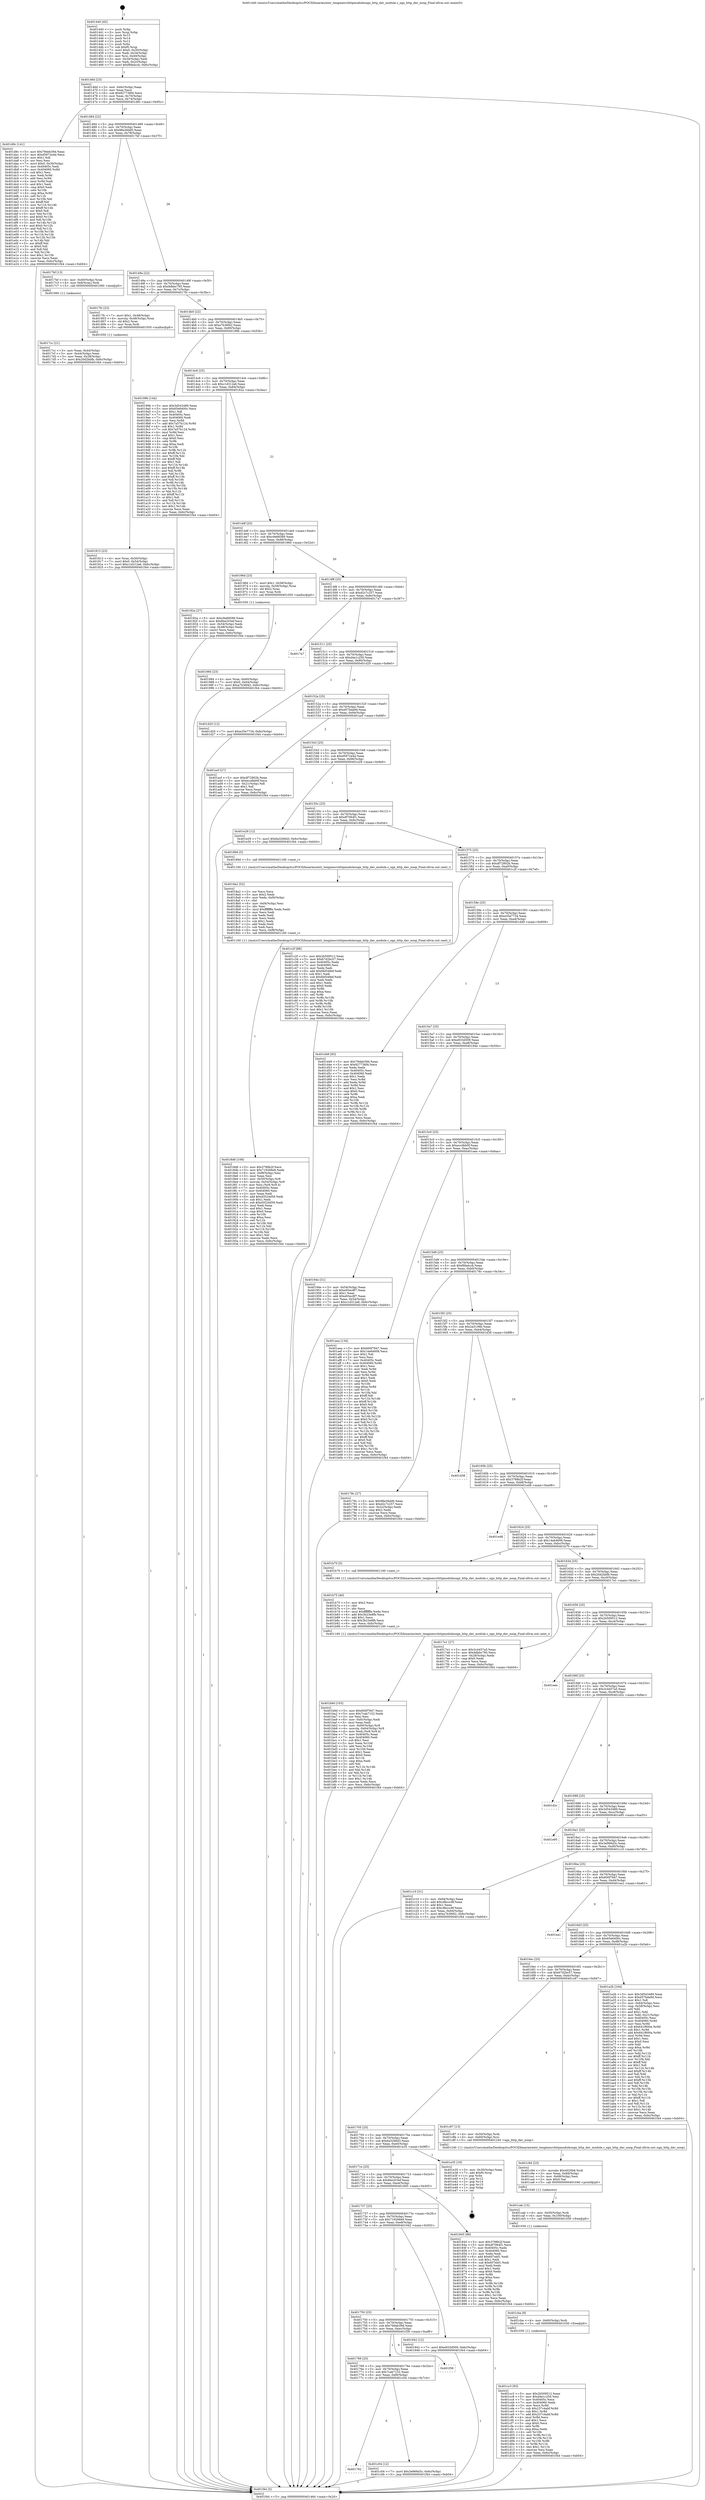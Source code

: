 digraph "0x401440" {
  label = "0x401440 (/mnt/c/Users/mathe/Desktop/tcc/POCII/binaries/extr_tenginesrchttpmodulesngx_http_dav_module.c_ngx_http_dav_noop_Final-ollvm.out::main(0))"
  labelloc = "t"
  node[shape=record]

  Entry [label="",width=0.3,height=0.3,shape=circle,fillcolor=black,style=filled]
  "0x40146d" [label="{
     0x40146d [23]\l
     | [instrs]\l
     &nbsp;&nbsp;0x40146d \<+3\>: mov -0x6c(%rbp),%eax\l
     &nbsp;&nbsp;0x401470 \<+2\>: mov %eax,%ecx\l
     &nbsp;&nbsp;0x401472 \<+6\>: sub $0x827736f4,%ecx\l
     &nbsp;&nbsp;0x401478 \<+3\>: mov %eax,-0x70(%rbp)\l
     &nbsp;&nbsp;0x40147b \<+3\>: mov %ecx,-0x74(%rbp)\l
     &nbsp;&nbsp;0x40147e \<+6\>: je 0000000000401d9c \<main+0x95c\>\l
  }"]
  "0x401d9c" [label="{
     0x401d9c [141]\l
     | [instrs]\l
     &nbsp;&nbsp;0x401d9c \<+5\>: mov $0x79deb39d,%eax\l
     &nbsp;&nbsp;0x401da1 \<+5\>: mov $0xd5972e4d,%ecx\l
     &nbsp;&nbsp;0x401da6 \<+2\>: mov $0x1,%dl\l
     &nbsp;&nbsp;0x401da8 \<+2\>: xor %esi,%esi\l
     &nbsp;&nbsp;0x401daa \<+7\>: movl $0x0,-0x30(%rbp)\l
     &nbsp;&nbsp;0x401db1 \<+7\>: mov 0x40405c,%edi\l
     &nbsp;&nbsp;0x401db8 \<+8\>: mov 0x404060,%r8d\l
     &nbsp;&nbsp;0x401dc0 \<+3\>: sub $0x1,%esi\l
     &nbsp;&nbsp;0x401dc3 \<+3\>: mov %edi,%r9d\l
     &nbsp;&nbsp;0x401dc6 \<+3\>: add %esi,%r9d\l
     &nbsp;&nbsp;0x401dc9 \<+4\>: imul %r9d,%edi\l
     &nbsp;&nbsp;0x401dcd \<+3\>: and $0x1,%edi\l
     &nbsp;&nbsp;0x401dd0 \<+3\>: cmp $0x0,%edi\l
     &nbsp;&nbsp;0x401dd3 \<+4\>: sete %r10b\l
     &nbsp;&nbsp;0x401dd7 \<+4\>: cmp $0xa,%r8d\l
     &nbsp;&nbsp;0x401ddb \<+4\>: setl %r11b\l
     &nbsp;&nbsp;0x401ddf \<+3\>: mov %r10b,%bl\l
     &nbsp;&nbsp;0x401de2 \<+3\>: xor $0xff,%bl\l
     &nbsp;&nbsp;0x401de5 \<+3\>: mov %r11b,%r14b\l
     &nbsp;&nbsp;0x401de8 \<+4\>: xor $0xff,%r14b\l
     &nbsp;&nbsp;0x401dec \<+3\>: xor $0x0,%dl\l
     &nbsp;&nbsp;0x401def \<+3\>: mov %bl,%r15b\l
     &nbsp;&nbsp;0x401df2 \<+4\>: and $0x0,%r15b\l
     &nbsp;&nbsp;0x401df6 \<+3\>: and %dl,%r10b\l
     &nbsp;&nbsp;0x401df9 \<+3\>: mov %r14b,%r12b\l
     &nbsp;&nbsp;0x401dfc \<+4\>: and $0x0,%r12b\l
     &nbsp;&nbsp;0x401e00 \<+3\>: and %dl,%r11b\l
     &nbsp;&nbsp;0x401e03 \<+3\>: or %r10b,%r15b\l
     &nbsp;&nbsp;0x401e06 \<+3\>: or %r11b,%r12b\l
     &nbsp;&nbsp;0x401e09 \<+3\>: xor %r12b,%r15b\l
     &nbsp;&nbsp;0x401e0c \<+3\>: or %r14b,%bl\l
     &nbsp;&nbsp;0x401e0f \<+3\>: xor $0xff,%bl\l
     &nbsp;&nbsp;0x401e12 \<+3\>: or $0x0,%dl\l
     &nbsp;&nbsp;0x401e15 \<+2\>: and %dl,%bl\l
     &nbsp;&nbsp;0x401e17 \<+3\>: or %bl,%r15b\l
     &nbsp;&nbsp;0x401e1a \<+4\>: test $0x1,%r15b\l
     &nbsp;&nbsp;0x401e1e \<+3\>: cmovne %ecx,%eax\l
     &nbsp;&nbsp;0x401e21 \<+3\>: mov %eax,-0x6c(%rbp)\l
     &nbsp;&nbsp;0x401e24 \<+5\>: jmp 0000000000401f44 \<main+0xb04\>\l
  }"]
  "0x401484" [label="{
     0x401484 [22]\l
     | [instrs]\l
     &nbsp;&nbsp;0x401484 \<+5\>: jmp 0000000000401489 \<main+0x49\>\l
     &nbsp;&nbsp;0x401489 \<+3\>: mov -0x70(%rbp),%eax\l
     &nbsp;&nbsp;0x40148c \<+5\>: sub $0x98a36dd0,%eax\l
     &nbsp;&nbsp;0x401491 \<+3\>: mov %eax,-0x78(%rbp)\l
     &nbsp;&nbsp;0x401494 \<+6\>: je 00000000004017bf \<main+0x37f\>\l
  }"]
  Exit [label="",width=0.3,height=0.3,shape=circle,fillcolor=black,style=filled,peripheries=2]
  "0x4017bf" [label="{
     0x4017bf [13]\l
     | [instrs]\l
     &nbsp;&nbsp;0x4017bf \<+4\>: mov -0x40(%rbp),%rax\l
     &nbsp;&nbsp;0x4017c3 \<+4\>: mov 0x8(%rax),%rdi\l
     &nbsp;&nbsp;0x4017c7 \<+5\>: call 0000000000401060 \<atoi@plt\>\l
     | [calls]\l
     &nbsp;&nbsp;0x401060 \{1\} (unknown)\l
  }"]
  "0x40149a" [label="{
     0x40149a [22]\l
     | [instrs]\l
     &nbsp;&nbsp;0x40149a \<+5\>: jmp 000000000040149f \<main+0x5f\>\l
     &nbsp;&nbsp;0x40149f \<+3\>: mov -0x70(%rbp),%eax\l
     &nbsp;&nbsp;0x4014a2 \<+5\>: sub $0x9dbbc795,%eax\l
     &nbsp;&nbsp;0x4014a7 \<+3\>: mov %eax,-0x7c(%rbp)\l
     &nbsp;&nbsp;0x4014aa \<+6\>: je 00000000004017fc \<main+0x3bc\>\l
  }"]
  "0x401cc3" [label="{
     0x401cc3 [93]\l
     | [instrs]\l
     &nbsp;&nbsp;0x401cc3 \<+5\>: mov $0x2b509512,%eax\l
     &nbsp;&nbsp;0x401cc8 \<+5\>: mov $0xd4e1c250,%esi\l
     &nbsp;&nbsp;0x401ccd \<+7\>: mov 0x40405c,%ecx\l
     &nbsp;&nbsp;0x401cd4 \<+7\>: mov 0x404060,%edx\l
     &nbsp;&nbsp;0x401cdb \<+3\>: mov %ecx,%r8d\l
     &nbsp;&nbsp;0x401cde \<+7\>: sub $0x237c4abf,%r8d\l
     &nbsp;&nbsp;0x401ce5 \<+4\>: sub $0x1,%r8d\l
     &nbsp;&nbsp;0x401ce9 \<+7\>: add $0x237c4abf,%r8d\l
     &nbsp;&nbsp;0x401cf0 \<+4\>: imul %r8d,%ecx\l
     &nbsp;&nbsp;0x401cf4 \<+3\>: and $0x1,%ecx\l
     &nbsp;&nbsp;0x401cf7 \<+3\>: cmp $0x0,%ecx\l
     &nbsp;&nbsp;0x401cfa \<+4\>: sete %r9b\l
     &nbsp;&nbsp;0x401cfe \<+3\>: cmp $0xa,%edx\l
     &nbsp;&nbsp;0x401d01 \<+4\>: setl %r10b\l
     &nbsp;&nbsp;0x401d05 \<+3\>: mov %r9b,%r11b\l
     &nbsp;&nbsp;0x401d08 \<+3\>: and %r10b,%r11b\l
     &nbsp;&nbsp;0x401d0b \<+3\>: xor %r10b,%r9b\l
     &nbsp;&nbsp;0x401d0e \<+3\>: or %r9b,%r11b\l
     &nbsp;&nbsp;0x401d11 \<+4\>: test $0x1,%r11b\l
     &nbsp;&nbsp;0x401d15 \<+3\>: cmovne %esi,%eax\l
     &nbsp;&nbsp;0x401d18 \<+3\>: mov %eax,-0x6c(%rbp)\l
     &nbsp;&nbsp;0x401d1b \<+5\>: jmp 0000000000401f44 \<main+0xb04\>\l
  }"]
  "0x4017fc" [label="{
     0x4017fc [23]\l
     | [instrs]\l
     &nbsp;&nbsp;0x4017fc \<+7\>: movl $0x1,-0x48(%rbp)\l
     &nbsp;&nbsp;0x401803 \<+4\>: movslq -0x48(%rbp),%rax\l
     &nbsp;&nbsp;0x401807 \<+4\>: shl $0x2,%rax\l
     &nbsp;&nbsp;0x40180b \<+3\>: mov %rax,%rdi\l
     &nbsp;&nbsp;0x40180e \<+5\>: call 0000000000401050 \<malloc@plt\>\l
     | [calls]\l
     &nbsp;&nbsp;0x401050 \{1\} (unknown)\l
  }"]
  "0x4014b0" [label="{
     0x4014b0 [22]\l
     | [instrs]\l
     &nbsp;&nbsp;0x4014b0 \<+5\>: jmp 00000000004014b5 \<main+0x75\>\l
     &nbsp;&nbsp;0x4014b5 \<+3\>: mov -0x70(%rbp),%eax\l
     &nbsp;&nbsp;0x4014b8 \<+5\>: sub $0xa7b36f42,%eax\l
     &nbsp;&nbsp;0x4014bd \<+3\>: mov %eax,-0x80(%rbp)\l
     &nbsp;&nbsp;0x4014c0 \<+6\>: je 000000000040199b \<main+0x55b\>\l
  }"]
  "0x401cba" [label="{
     0x401cba [9]\l
     | [instrs]\l
     &nbsp;&nbsp;0x401cba \<+4\>: mov -0x60(%rbp),%rdi\l
     &nbsp;&nbsp;0x401cbe \<+5\>: call 0000000000401030 \<free@plt\>\l
     | [calls]\l
     &nbsp;&nbsp;0x401030 \{1\} (unknown)\l
  }"]
  "0x40199b" [label="{
     0x40199b [144]\l
     | [instrs]\l
     &nbsp;&nbsp;0x40199b \<+5\>: mov $0x3d543489,%eax\l
     &nbsp;&nbsp;0x4019a0 \<+5\>: mov $0x65e6400c,%ecx\l
     &nbsp;&nbsp;0x4019a5 \<+2\>: mov $0x1,%dl\l
     &nbsp;&nbsp;0x4019a7 \<+7\>: mov 0x40405c,%esi\l
     &nbsp;&nbsp;0x4019ae \<+7\>: mov 0x404060,%edi\l
     &nbsp;&nbsp;0x4019b5 \<+3\>: mov %esi,%r8d\l
     &nbsp;&nbsp;0x4019b8 \<+7\>: add $0x7a57b124,%r8d\l
     &nbsp;&nbsp;0x4019bf \<+4\>: sub $0x1,%r8d\l
     &nbsp;&nbsp;0x4019c3 \<+7\>: sub $0x7a57b124,%r8d\l
     &nbsp;&nbsp;0x4019ca \<+4\>: imul %r8d,%esi\l
     &nbsp;&nbsp;0x4019ce \<+3\>: and $0x1,%esi\l
     &nbsp;&nbsp;0x4019d1 \<+3\>: cmp $0x0,%esi\l
     &nbsp;&nbsp;0x4019d4 \<+4\>: sete %r9b\l
     &nbsp;&nbsp;0x4019d8 \<+3\>: cmp $0xa,%edi\l
     &nbsp;&nbsp;0x4019db \<+4\>: setl %r10b\l
     &nbsp;&nbsp;0x4019df \<+3\>: mov %r9b,%r11b\l
     &nbsp;&nbsp;0x4019e2 \<+4\>: xor $0xff,%r11b\l
     &nbsp;&nbsp;0x4019e6 \<+3\>: mov %r10b,%bl\l
     &nbsp;&nbsp;0x4019e9 \<+3\>: xor $0xff,%bl\l
     &nbsp;&nbsp;0x4019ec \<+3\>: xor $0x1,%dl\l
     &nbsp;&nbsp;0x4019ef \<+3\>: mov %r11b,%r14b\l
     &nbsp;&nbsp;0x4019f2 \<+4\>: and $0xff,%r14b\l
     &nbsp;&nbsp;0x4019f6 \<+3\>: and %dl,%r9b\l
     &nbsp;&nbsp;0x4019f9 \<+3\>: mov %bl,%r15b\l
     &nbsp;&nbsp;0x4019fc \<+4\>: and $0xff,%r15b\l
     &nbsp;&nbsp;0x401a00 \<+3\>: and %dl,%r10b\l
     &nbsp;&nbsp;0x401a03 \<+3\>: or %r9b,%r14b\l
     &nbsp;&nbsp;0x401a06 \<+3\>: or %r10b,%r15b\l
     &nbsp;&nbsp;0x401a09 \<+3\>: xor %r15b,%r14b\l
     &nbsp;&nbsp;0x401a0c \<+3\>: or %bl,%r11b\l
     &nbsp;&nbsp;0x401a0f \<+4\>: xor $0xff,%r11b\l
     &nbsp;&nbsp;0x401a13 \<+3\>: or $0x1,%dl\l
     &nbsp;&nbsp;0x401a16 \<+3\>: and %dl,%r11b\l
     &nbsp;&nbsp;0x401a19 \<+3\>: or %r11b,%r14b\l
     &nbsp;&nbsp;0x401a1c \<+4\>: test $0x1,%r14b\l
     &nbsp;&nbsp;0x401a20 \<+3\>: cmovne %ecx,%eax\l
     &nbsp;&nbsp;0x401a23 \<+3\>: mov %eax,-0x6c(%rbp)\l
     &nbsp;&nbsp;0x401a26 \<+5\>: jmp 0000000000401f44 \<main+0xb04\>\l
  }"]
  "0x4014c6" [label="{
     0x4014c6 [25]\l
     | [instrs]\l
     &nbsp;&nbsp;0x4014c6 \<+5\>: jmp 00000000004014cb \<main+0x8b\>\l
     &nbsp;&nbsp;0x4014cb \<+3\>: mov -0x70(%rbp),%eax\l
     &nbsp;&nbsp;0x4014ce \<+5\>: sub $0xc1d312a6,%eax\l
     &nbsp;&nbsp;0x4014d3 \<+6\>: mov %eax,-0x84(%rbp)\l
     &nbsp;&nbsp;0x4014d9 \<+6\>: je 000000000040182a \<main+0x3ea\>\l
  }"]
  "0x401cab" [label="{
     0x401cab [15]\l
     | [instrs]\l
     &nbsp;&nbsp;0x401cab \<+4\>: mov -0x50(%rbp),%rdi\l
     &nbsp;&nbsp;0x401caf \<+6\>: mov %eax,-0x100(%rbp)\l
     &nbsp;&nbsp;0x401cb5 \<+5\>: call 0000000000401030 \<free@plt\>\l
     | [calls]\l
     &nbsp;&nbsp;0x401030 \{1\} (unknown)\l
  }"]
  "0x40182a" [label="{
     0x40182a [27]\l
     | [instrs]\l
     &nbsp;&nbsp;0x40182a \<+5\>: mov $0xc9a68589,%eax\l
     &nbsp;&nbsp;0x40182f \<+5\>: mov $0x6be203ef,%ecx\l
     &nbsp;&nbsp;0x401834 \<+3\>: mov -0x54(%rbp),%edx\l
     &nbsp;&nbsp;0x401837 \<+3\>: cmp -0x48(%rbp),%edx\l
     &nbsp;&nbsp;0x40183a \<+3\>: cmovl %ecx,%eax\l
     &nbsp;&nbsp;0x40183d \<+3\>: mov %eax,-0x6c(%rbp)\l
     &nbsp;&nbsp;0x401840 \<+5\>: jmp 0000000000401f44 \<main+0xb04\>\l
  }"]
  "0x4014df" [label="{
     0x4014df [25]\l
     | [instrs]\l
     &nbsp;&nbsp;0x4014df \<+5\>: jmp 00000000004014e4 \<main+0xa4\>\l
     &nbsp;&nbsp;0x4014e4 \<+3\>: mov -0x70(%rbp),%eax\l
     &nbsp;&nbsp;0x4014e7 \<+5\>: sub $0xc9a68589,%eax\l
     &nbsp;&nbsp;0x4014ec \<+6\>: mov %eax,-0x88(%rbp)\l
     &nbsp;&nbsp;0x4014f2 \<+6\>: je 000000000040196d \<main+0x52d\>\l
  }"]
  "0x401c94" [label="{
     0x401c94 [23]\l
     | [instrs]\l
     &nbsp;&nbsp;0x401c94 \<+10\>: movabs $0x4020b6,%rdi\l
     &nbsp;&nbsp;0x401c9e \<+3\>: mov %eax,-0x68(%rbp)\l
     &nbsp;&nbsp;0x401ca1 \<+3\>: mov -0x68(%rbp),%esi\l
     &nbsp;&nbsp;0x401ca4 \<+2\>: mov $0x0,%al\l
     &nbsp;&nbsp;0x401ca6 \<+5\>: call 0000000000401040 \<printf@plt\>\l
     | [calls]\l
     &nbsp;&nbsp;0x401040 \{1\} (unknown)\l
  }"]
  "0x40196d" [label="{
     0x40196d [23]\l
     | [instrs]\l
     &nbsp;&nbsp;0x40196d \<+7\>: movl $0x1,-0x58(%rbp)\l
     &nbsp;&nbsp;0x401974 \<+4\>: movslq -0x58(%rbp),%rax\l
     &nbsp;&nbsp;0x401978 \<+4\>: shl $0x2,%rax\l
     &nbsp;&nbsp;0x40197c \<+3\>: mov %rax,%rdi\l
     &nbsp;&nbsp;0x40197f \<+5\>: call 0000000000401050 \<malloc@plt\>\l
     | [calls]\l
     &nbsp;&nbsp;0x401050 \{1\} (unknown)\l
  }"]
  "0x4014f8" [label="{
     0x4014f8 [25]\l
     | [instrs]\l
     &nbsp;&nbsp;0x4014f8 \<+5\>: jmp 00000000004014fd \<main+0xbd\>\l
     &nbsp;&nbsp;0x4014fd \<+3\>: mov -0x70(%rbp),%eax\l
     &nbsp;&nbsp;0x401500 \<+5\>: sub $0xd2c7c257,%eax\l
     &nbsp;&nbsp;0x401505 \<+6\>: mov %eax,-0x8c(%rbp)\l
     &nbsp;&nbsp;0x40150b \<+6\>: je 00000000004017a7 \<main+0x367\>\l
  }"]
  "0x401782" [label="{
     0x401782\l
  }", style=dashed]
  "0x4017a7" [label="{
     0x4017a7\l
  }", style=dashed]
  "0x401511" [label="{
     0x401511 [25]\l
     | [instrs]\l
     &nbsp;&nbsp;0x401511 \<+5\>: jmp 0000000000401516 \<main+0xd6\>\l
     &nbsp;&nbsp;0x401516 \<+3\>: mov -0x70(%rbp),%eax\l
     &nbsp;&nbsp;0x401519 \<+5\>: sub $0xd4e1c250,%eax\l
     &nbsp;&nbsp;0x40151e \<+6\>: mov %eax,-0x90(%rbp)\l
     &nbsp;&nbsp;0x401524 \<+6\>: je 0000000000401d20 \<main+0x8e0\>\l
  }"]
  "0x401c04" [label="{
     0x401c04 [12]\l
     | [instrs]\l
     &nbsp;&nbsp;0x401c04 \<+7\>: movl $0x3e966d3c,-0x6c(%rbp)\l
     &nbsp;&nbsp;0x401c0b \<+5\>: jmp 0000000000401f44 \<main+0xb04\>\l
  }"]
  "0x401d20" [label="{
     0x401d20 [12]\l
     | [instrs]\l
     &nbsp;&nbsp;0x401d20 \<+7\>: movl $0xe35e7734,-0x6c(%rbp)\l
     &nbsp;&nbsp;0x401d27 \<+5\>: jmp 0000000000401f44 \<main+0xb04\>\l
  }"]
  "0x40152a" [label="{
     0x40152a [25]\l
     | [instrs]\l
     &nbsp;&nbsp;0x40152a \<+5\>: jmp 000000000040152f \<main+0xef\>\l
     &nbsp;&nbsp;0x40152f \<+3\>: mov -0x70(%rbp),%eax\l
     &nbsp;&nbsp;0x401532 \<+5\>: sub $0xd57bda9d,%eax\l
     &nbsp;&nbsp;0x401537 \<+6\>: mov %eax,-0x94(%rbp)\l
     &nbsp;&nbsp;0x40153d \<+6\>: je 0000000000401acf \<main+0x68f\>\l
  }"]
  "0x401769" [label="{
     0x401769 [25]\l
     | [instrs]\l
     &nbsp;&nbsp;0x401769 \<+5\>: jmp 000000000040176e \<main+0x32e\>\l
     &nbsp;&nbsp;0x40176e \<+3\>: mov -0x70(%rbp),%eax\l
     &nbsp;&nbsp;0x401771 \<+5\>: sub $0x7cab7152,%eax\l
     &nbsp;&nbsp;0x401776 \<+6\>: mov %eax,-0xf0(%rbp)\l
     &nbsp;&nbsp;0x40177c \<+6\>: je 0000000000401c04 \<main+0x7c4\>\l
  }"]
  "0x401acf" [label="{
     0x401acf [27]\l
     | [instrs]\l
     &nbsp;&nbsp;0x401acf \<+5\>: mov $0xdf72802b,%eax\l
     &nbsp;&nbsp;0x401ad4 \<+5\>: mov $0xeccdbb0f,%ecx\l
     &nbsp;&nbsp;0x401ad9 \<+3\>: mov -0x21(%rbp),%dl\l
     &nbsp;&nbsp;0x401adc \<+3\>: test $0x1,%dl\l
     &nbsp;&nbsp;0x401adf \<+3\>: cmovne %ecx,%eax\l
     &nbsp;&nbsp;0x401ae2 \<+3\>: mov %eax,-0x6c(%rbp)\l
     &nbsp;&nbsp;0x401ae5 \<+5\>: jmp 0000000000401f44 \<main+0xb04\>\l
  }"]
  "0x401543" [label="{
     0x401543 [25]\l
     | [instrs]\l
     &nbsp;&nbsp;0x401543 \<+5\>: jmp 0000000000401548 \<main+0x108\>\l
     &nbsp;&nbsp;0x401548 \<+3\>: mov -0x70(%rbp),%eax\l
     &nbsp;&nbsp;0x40154b \<+5\>: sub $0xd5972e4d,%eax\l
     &nbsp;&nbsp;0x401550 \<+6\>: mov %eax,-0x98(%rbp)\l
     &nbsp;&nbsp;0x401556 \<+6\>: je 0000000000401e29 \<main+0x9e9\>\l
  }"]
  "0x401f36" [label="{
     0x401f36\l
  }", style=dashed]
  "0x401e29" [label="{
     0x401e29 [12]\l
     | [instrs]\l
     &nbsp;&nbsp;0x401e29 \<+7\>: movl $0x6a3266d3,-0x6c(%rbp)\l
     &nbsp;&nbsp;0x401e30 \<+5\>: jmp 0000000000401f44 \<main+0xb04\>\l
  }"]
  "0x40155c" [label="{
     0x40155c [25]\l
     | [instrs]\l
     &nbsp;&nbsp;0x40155c \<+5\>: jmp 0000000000401561 \<main+0x121\>\l
     &nbsp;&nbsp;0x401561 \<+3\>: mov -0x70(%rbp),%eax\l
     &nbsp;&nbsp;0x401564 \<+5\>: sub $0xdf7064f1,%eax\l
     &nbsp;&nbsp;0x401569 \<+6\>: mov %eax,-0x9c(%rbp)\l
     &nbsp;&nbsp;0x40156f \<+6\>: je 000000000040189d \<main+0x45d\>\l
  }"]
  "0x401b9d" [label="{
     0x401b9d [103]\l
     | [instrs]\l
     &nbsp;&nbsp;0x401b9d \<+5\>: mov $0x600f7847,%ecx\l
     &nbsp;&nbsp;0x401ba2 \<+5\>: mov $0x7cab7152,%edx\l
     &nbsp;&nbsp;0x401ba7 \<+2\>: xor %esi,%esi\l
     &nbsp;&nbsp;0x401ba9 \<+6\>: mov -0xfc(%rbp),%edi\l
     &nbsp;&nbsp;0x401baf \<+3\>: imul %eax,%edi\l
     &nbsp;&nbsp;0x401bb2 \<+4\>: mov -0x60(%rbp),%r8\l
     &nbsp;&nbsp;0x401bb6 \<+4\>: movslq -0x64(%rbp),%r9\l
     &nbsp;&nbsp;0x401bba \<+4\>: mov %edi,(%r8,%r9,4)\l
     &nbsp;&nbsp;0x401bbe \<+7\>: mov 0x40405c,%eax\l
     &nbsp;&nbsp;0x401bc5 \<+7\>: mov 0x404060,%edi\l
     &nbsp;&nbsp;0x401bcc \<+3\>: sub $0x1,%esi\l
     &nbsp;&nbsp;0x401bcf \<+3\>: mov %eax,%r10d\l
     &nbsp;&nbsp;0x401bd2 \<+3\>: add %esi,%r10d\l
     &nbsp;&nbsp;0x401bd5 \<+4\>: imul %r10d,%eax\l
     &nbsp;&nbsp;0x401bd9 \<+3\>: and $0x1,%eax\l
     &nbsp;&nbsp;0x401bdc \<+3\>: cmp $0x0,%eax\l
     &nbsp;&nbsp;0x401bdf \<+4\>: sete %r11b\l
     &nbsp;&nbsp;0x401be3 \<+3\>: cmp $0xa,%edi\l
     &nbsp;&nbsp;0x401be6 \<+3\>: setl %bl\l
     &nbsp;&nbsp;0x401be9 \<+3\>: mov %r11b,%r14b\l
     &nbsp;&nbsp;0x401bec \<+3\>: and %bl,%r14b\l
     &nbsp;&nbsp;0x401bef \<+3\>: xor %bl,%r11b\l
     &nbsp;&nbsp;0x401bf2 \<+3\>: or %r11b,%r14b\l
     &nbsp;&nbsp;0x401bf5 \<+4\>: test $0x1,%r14b\l
     &nbsp;&nbsp;0x401bf9 \<+3\>: cmovne %edx,%ecx\l
     &nbsp;&nbsp;0x401bfc \<+3\>: mov %ecx,-0x6c(%rbp)\l
     &nbsp;&nbsp;0x401bff \<+5\>: jmp 0000000000401f44 \<main+0xb04\>\l
  }"]
  "0x40189d" [label="{
     0x40189d [5]\l
     | [instrs]\l
     &nbsp;&nbsp;0x40189d \<+5\>: call 0000000000401160 \<next_i\>\l
     | [calls]\l
     &nbsp;&nbsp;0x401160 \{1\} (/mnt/c/Users/mathe/Desktop/tcc/POCII/binaries/extr_tenginesrchttpmodulesngx_http_dav_module.c_ngx_http_dav_noop_Final-ollvm.out::next_i)\l
  }"]
  "0x401575" [label="{
     0x401575 [25]\l
     | [instrs]\l
     &nbsp;&nbsp;0x401575 \<+5\>: jmp 000000000040157a \<main+0x13a\>\l
     &nbsp;&nbsp;0x40157a \<+3\>: mov -0x70(%rbp),%eax\l
     &nbsp;&nbsp;0x40157d \<+5\>: sub $0xdf72802b,%eax\l
     &nbsp;&nbsp;0x401582 \<+6\>: mov %eax,-0xa0(%rbp)\l
     &nbsp;&nbsp;0x401588 \<+6\>: je 0000000000401c2f \<main+0x7ef\>\l
  }"]
  "0x401b75" [label="{
     0x401b75 [40]\l
     | [instrs]\l
     &nbsp;&nbsp;0x401b75 \<+5\>: mov $0x2,%ecx\l
     &nbsp;&nbsp;0x401b7a \<+1\>: cltd\l
     &nbsp;&nbsp;0x401b7b \<+2\>: idiv %ecx\l
     &nbsp;&nbsp;0x401b7d \<+6\>: imul $0xfffffffe,%edx,%ecx\l
     &nbsp;&nbsp;0x401b83 \<+6\>: add $0x3b23e8fb,%ecx\l
     &nbsp;&nbsp;0x401b89 \<+3\>: add $0x1,%ecx\l
     &nbsp;&nbsp;0x401b8c \<+6\>: sub $0x3b23e8fb,%ecx\l
     &nbsp;&nbsp;0x401b92 \<+6\>: mov %ecx,-0xfc(%rbp)\l
     &nbsp;&nbsp;0x401b98 \<+5\>: call 0000000000401160 \<next_i\>\l
     | [calls]\l
     &nbsp;&nbsp;0x401160 \{1\} (/mnt/c/Users/mathe/Desktop/tcc/POCII/binaries/extr_tenginesrchttpmodulesngx_http_dav_module.c_ngx_http_dav_noop_Final-ollvm.out::next_i)\l
  }"]
  "0x401c2f" [label="{
     0x401c2f [88]\l
     | [instrs]\l
     &nbsp;&nbsp;0x401c2f \<+5\>: mov $0x2b509512,%eax\l
     &nbsp;&nbsp;0x401c34 \<+5\>: mov $0x67d2bc57,%ecx\l
     &nbsp;&nbsp;0x401c39 \<+7\>: mov 0x40405c,%edx\l
     &nbsp;&nbsp;0x401c40 \<+7\>: mov 0x404060,%esi\l
     &nbsp;&nbsp;0x401c47 \<+2\>: mov %edx,%edi\l
     &nbsp;&nbsp;0x401c49 \<+6\>: add $0x6bf348ef,%edi\l
     &nbsp;&nbsp;0x401c4f \<+3\>: sub $0x1,%edi\l
     &nbsp;&nbsp;0x401c52 \<+6\>: sub $0x6bf348ef,%edi\l
     &nbsp;&nbsp;0x401c58 \<+3\>: imul %edi,%edx\l
     &nbsp;&nbsp;0x401c5b \<+3\>: and $0x1,%edx\l
     &nbsp;&nbsp;0x401c5e \<+3\>: cmp $0x0,%edx\l
     &nbsp;&nbsp;0x401c61 \<+4\>: sete %r8b\l
     &nbsp;&nbsp;0x401c65 \<+3\>: cmp $0xa,%esi\l
     &nbsp;&nbsp;0x401c68 \<+4\>: setl %r9b\l
     &nbsp;&nbsp;0x401c6c \<+3\>: mov %r8b,%r10b\l
     &nbsp;&nbsp;0x401c6f \<+3\>: and %r9b,%r10b\l
     &nbsp;&nbsp;0x401c72 \<+3\>: xor %r9b,%r8b\l
     &nbsp;&nbsp;0x401c75 \<+3\>: or %r8b,%r10b\l
     &nbsp;&nbsp;0x401c78 \<+4\>: test $0x1,%r10b\l
     &nbsp;&nbsp;0x401c7c \<+3\>: cmovne %ecx,%eax\l
     &nbsp;&nbsp;0x401c7f \<+3\>: mov %eax,-0x6c(%rbp)\l
     &nbsp;&nbsp;0x401c82 \<+5\>: jmp 0000000000401f44 \<main+0xb04\>\l
  }"]
  "0x40158e" [label="{
     0x40158e [25]\l
     | [instrs]\l
     &nbsp;&nbsp;0x40158e \<+5\>: jmp 0000000000401593 \<main+0x153\>\l
     &nbsp;&nbsp;0x401593 \<+3\>: mov -0x70(%rbp),%eax\l
     &nbsp;&nbsp;0x401596 \<+5\>: sub $0xe35e7734,%eax\l
     &nbsp;&nbsp;0x40159b \<+6\>: mov %eax,-0xa4(%rbp)\l
     &nbsp;&nbsp;0x4015a1 \<+6\>: je 0000000000401d49 \<main+0x909\>\l
  }"]
  "0x401984" [label="{
     0x401984 [23]\l
     | [instrs]\l
     &nbsp;&nbsp;0x401984 \<+4\>: mov %rax,-0x60(%rbp)\l
     &nbsp;&nbsp;0x401988 \<+7\>: movl $0x0,-0x64(%rbp)\l
     &nbsp;&nbsp;0x40198f \<+7\>: movl $0xa7b36f42,-0x6c(%rbp)\l
     &nbsp;&nbsp;0x401996 \<+5\>: jmp 0000000000401f44 \<main+0xb04\>\l
  }"]
  "0x401d49" [label="{
     0x401d49 [83]\l
     | [instrs]\l
     &nbsp;&nbsp;0x401d49 \<+5\>: mov $0x79deb39d,%eax\l
     &nbsp;&nbsp;0x401d4e \<+5\>: mov $0x827736f4,%ecx\l
     &nbsp;&nbsp;0x401d53 \<+2\>: xor %edx,%edx\l
     &nbsp;&nbsp;0x401d55 \<+7\>: mov 0x40405c,%esi\l
     &nbsp;&nbsp;0x401d5c \<+7\>: mov 0x404060,%edi\l
     &nbsp;&nbsp;0x401d63 \<+3\>: sub $0x1,%edx\l
     &nbsp;&nbsp;0x401d66 \<+3\>: mov %esi,%r8d\l
     &nbsp;&nbsp;0x401d69 \<+3\>: add %edx,%r8d\l
     &nbsp;&nbsp;0x401d6c \<+4\>: imul %r8d,%esi\l
     &nbsp;&nbsp;0x401d70 \<+3\>: and $0x1,%esi\l
     &nbsp;&nbsp;0x401d73 \<+3\>: cmp $0x0,%esi\l
     &nbsp;&nbsp;0x401d76 \<+4\>: sete %r9b\l
     &nbsp;&nbsp;0x401d7a \<+3\>: cmp $0xa,%edi\l
     &nbsp;&nbsp;0x401d7d \<+4\>: setl %r10b\l
     &nbsp;&nbsp;0x401d81 \<+3\>: mov %r9b,%r11b\l
     &nbsp;&nbsp;0x401d84 \<+3\>: and %r10b,%r11b\l
     &nbsp;&nbsp;0x401d87 \<+3\>: xor %r10b,%r9b\l
     &nbsp;&nbsp;0x401d8a \<+3\>: or %r9b,%r11b\l
     &nbsp;&nbsp;0x401d8d \<+4\>: test $0x1,%r11b\l
     &nbsp;&nbsp;0x401d91 \<+3\>: cmovne %ecx,%eax\l
     &nbsp;&nbsp;0x401d94 \<+3\>: mov %eax,-0x6c(%rbp)\l
     &nbsp;&nbsp;0x401d97 \<+5\>: jmp 0000000000401f44 \<main+0xb04\>\l
  }"]
  "0x4015a7" [label="{
     0x4015a7 [25]\l
     | [instrs]\l
     &nbsp;&nbsp;0x4015a7 \<+5\>: jmp 00000000004015ac \<main+0x16c\>\l
     &nbsp;&nbsp;0x4015ac \<+3\>: mov -0x70(%rbp),%eax\l
     &nbsp;&nbsp;0x4015af \<+5\>: sub $0xe933d509,%eax\l
     &nbsp;&nbsp;0x4015b4 \<+6\>: mov %eax,-0xa8(%rbp)\l
     &nbsp;&nbsp;0x4015ba \<+6\>: je 000000000040194e \<main+0x50e\>\l
  }"]
  "0x401750" [label="{
     0x401750 [25]\l
     | [instrs]\l
     &nbsp;&nbsp;0x401750 \<+5\>: jmp 0000000000401755 \<main+0x315\>\l
     &nbsp;&nbsp;0x401755 \<+3\>: mov -0x70(%rbp),%eax\l
     &nbsp;&nbsp;0x401758 \<+5\>: sub $0x79deb39d,%eax\l
     &nbsp;&nbsp;0x40175d \<+6\>: mov %eax,-0xec(%rbp)\l
     &nbsp;&nbsp;0x401763 \<+6\>: je 0000000000401f36 \<main+0xaf6\>\l
  }"]
  "0x40194e" [label="{
     0x40194e [31]\l
     | [instrs]\l
     &nbsp;&nbsp;0x40194e \<+3\>: mov -0x54(%rbp),%eax\l
     &nbsp;&nbsp;0x401951 \<+5\>: sub $0xe93ec8f7,%eax\l
     &nbsp;&nbsp;0x401956 \<+3\>: add $0x1,%eax\l
     &nbsp;&nbsp;0x401959 \<+5\>: add $0xe93ec8f7,%eax\l
     &nbsp;&nbsp;0x40195e \<+3\>: mov %eax,-0x54(%rbp)\l
     &nbsp;&nbsp;0x401961 \<+7\>: movl $0xc1d312a6,-0x6c(%rbp)\l
     &nbsp;&nbsp;0x401968 \<+5\>: jmp 0000000000401f44 \<main+0xb04\>\l
  }"]
  "0x4015c0" [label="{
     0x4015c0 [25]\l
     | [instrs]\l
     &nbsp;&nbsp;0x4015c0 \<+5\>: jmp 00000000004015c5 \<main+0x185\>\l
     &nbsp;&nbsp;0x4015c5 \<+3\>: mov -0x70(%rbp),%eax\l
     &nbsp;&nbsp;0x4015c8 \<+5\>: sub $0xeccdbb0f,%eax\l
     &nbsp;&nbsp;0x4015cd \<+6\>: mov %eax,-0xac(%rbp)\l
     &nbsp;&nbsp;0x4015d3 \<+6\>: je 0000000000401aea \<main+0x6aa\>\l
  }"]
  "0x401942" [label="{
     0x401942 [12]\l
     | [instrs]\l
     &nbsp;&nbsp;0x401942 \<+7\>: movl $0xe933d509,-0x6c(%rbp)\l
     &nbsp;&nbsp;0x401949 \<+5\>: jmp 0000000000401f44 \<main+0xb04\>\l
  }"]
  "0x401aea" [label="{
     0x401aea [134]\l
     | [instrs]\l
     &nbsp;&nbsp;0x401aea \<+5\>: mov $0x600f7847,%eax\l
     &nbsp;&nbsp;0x401aef \<+5\>: mov $0x14a64608,%ecx\l
     &nbsp;&nbsp;0x401af4 \<+2\>: mov $0x1,%dl\l
     &nbsp;&nbsp;0x401af6 \<+2\>: xor %esi,%esi\l
     &nbsp;&nbsp;0x401af8 \<+7\>: mov 0x40405c,%edi\l
     &nbsp;&nbsp;0x401aff \<+8\>: mov 0x404060,%r8d\l
     &nbsp;&nbsp;0x401b07 \<+3\>: sub $0x1,%esi\l
     &nbsp;&nbsp;0x401b0a \<+3\>: mov %edi,%r9d\l
     &nbsp;&nbsp;0x401b0d \<+3\>: add %esi,%r9d\l
     &nbsp;&nbsp;0x401b10 \<+4\>: imul %r9d,%edi\l
     &nbsp;&nbsp;0x401b14 \<+3\>: and $0x1,%edi\l
     &nbsp;&nbsp;0x401b17 \<+3\>: cmp $0x0,%edi\l
     &nbsp;&nbsp;0x401b1a \<+4\>: sete %r10b\l
     &nbsp;&nbsp;0x401b1e \<+4\>: cmp $0xa,%r8d\l
     &nbsp;&nbsp;0x401b22 \<+4\>: setl %r11b\l
     &nbsp;&nbsp;0x401b26 \<+3\>: mov %r10b,%bl\l
     &nbsp;&nbsp;0x401b29 \<+3\>: xor $0xff,%bl\l
     &nbsp;&nbsp;0x401b2c \<+3\>: mov %r11b,%r14b\l
     &nbsp;&nbsp;0x401b2f \<+4\>: xor $0xff,%r14b\l
     &nbsp;&nbsp;0x401b33 \<+3\>: xor $0x0,%dl\l
     &nbsp;&nbsp;0x401b36 \<+3\>: mov %bl,%r15b\l
     &nbsp;&nbsp;0x401b39 \<+4\>: and $0x0,%r15b\l
     &nbsp;&nbsp;0x401b3d \<+3\>: and %dl,%r10b\l
     &nbsp;&nbsp;0x401b40 \<+3\>: mov %r14b,%r12b\l
     &nbsp;&nbsp;0x401b43 \<+4\>: and $0x0,%r12b\l
     &nbsp;&nbsp;0x401b47 \<+3\>: and %dl,%r11b\l
     &nbsp;&nbsp;0x401b4a \<+3\>: or %r10b,%r15b\l
     &nbsp;&nbsp;0x401b4d \<+3\>: or %r11b,%r12b\l
     &nbsp;&nbsp;0x401b50 \<+3\>: xor %r12b,%r15b\l
     &nbsp;&nbsp;0x401b53 \<+3\>: or %r14b,%bl\l
     &nbsp;&nbsp;0x401b56 \<+3\>: xor $0xff,%bl\l
     &nbsp;&nbsp;0x401b59 \<+3\>: or $0x0,%dl\l
     &nbsp;&nbsp;0x401b5c \<+2\>: and %dl,%bl\l
     &nbsp;&nbsp;0x401b5e \<+3\>: or %bl,%r15b\l
     &nbsp;&nbsp;0x401b61 \<+4\>: test $0x1,%r15b\l
     &nbsp;&nbsp;0x401b65 \<+3\>: cmovne %ecx,%eax\l
     &nbsp;&nbsp;0x401b68 \<+3\>: mov %eax,-0x6c(%rbp)\l
     &nbsp;&nbsp;0x401b6b \<+5\>: jmp 0000000000401f44 \<main+0xb04\>\l
  }"]
  "0x4015d9" [label="{
     0x4015d9 [25]\l
     | [instrs]\l
     &nbsp;&nbsp;0x4015d9 \<+5\>: jmp 00000000004015de \<main+0x19e\>\l
     &nbsp;&nbsp;0x4015de \<+3\>: mov -0x70(%rbp),%eax\l
     &nbsp;&nbsp;0x4015e1 \<+5\>: sub $0xf6fadccb,%eax\l
     &nbsp;&nbsp;0x4015e6 \<+6\>: mov %eax,-0xb0(%rbp)\l
     &nbsp;&nbsp;0x4015ec \<+6\>: je 000000000040178c \<main+0x34c\>\l
  }"]
  "0x4018d6" [label="{
     0x4018d6 [108]\l
     | [instrs]\l
     &nbsp;&nbsp;0x4018d6 \<+5\>: mov $0x3788b2f,%ecx\l
     &nbsp;&nbsp;0x4018db \<+5\>: mov $0x719266e9,%edx\l
     &nbsp;&nbsp;0x4018e0 \<+6\>: mov -0xf8(%rbp),%esi\l
     &nbsp;&nbsp;0x4018e6 \<+3\>: imul %eax,%esi\l
     &nbsp;&nbsp;0x4018e9 \<+4\>: mov -0x50(%rbp),%r8\l
     &nbsp;&nbsp;0x4018ed \<+4\>: movslq -0x54(%rbp),%r9\l
     &nbsp;&nbsp;0x4018f1 \<+4\>: mov %esi,(%r8,%r9,4)\l
     &nbsp;&nbsp;0x4018f5 \<+7\>: mov 0x40405c,%eax\l
     &nbsp;&nbsp;0x4018fc \<+7\>: mov 0x404060,%esi\l
     &nbsp;&nbsp;0x401903 \<+2\>: mov %eax,%edi\l
     &nbsp;&nbsp;0x401905 \<+6\>: add $0xd3524d59,%edi\l
     &nbsp;&nbsp;0x40190b \<+3\>: sub $0x1,%edi\l
     &nbsp;&nbsp;0x40190e \<+6\>: sub $0xd3524d59,%edi\l
     &nbsp;&nbsp;0x401914 \<+3\>: imul %edi,%eax\l
     &nbsp;&nbsp;0x401917 \<+3\>: and $0x1,%eax\l
     &nbsp;&nbsp;0x40191a \<+3\>: cmp $0x0,%eax\l
     &nbsp;&nbsp;0x40191d \<+4\>: sete %r10b\l
     &nbsp;&nbsp;0x401921 \<+3\>: cmp $0xa,%esi\l
     &nbsp;&nbsp;0x401924 \<+4\>: setl %r11b\l
     &nbsp;&nbsp;0x401928 \<+3\>: mov %r10b,%bl\l
     &nbsp;&nbsp;0x40192b \<+3\>: and %r11b,%bl\l
     &nbsp;&nbsp;0x40192e \<+3\>: xor %r11b,%r10b\l
     &nbsp;&nbsp;0x401931 \<+3\>: or %r10b,%bl\l
     &nbsp;&nbsp;0x401934 \<+3\>: test $0x1,%bl\l
     &nbsp;&nbsp;0x401937 \<+3\>: cmovne %edx,%ecx\l
     &nbsp;&nbsp;0x40193a \<+3\>: mov %ecx,-0x6c(%rbp)\l
     &nbsp;&nbsp;0x40193d \<+5\>: jmp 0000000000401f44 \<main+0xb04\>\l
  }"]
  "0x40178c" [label="{
     0x40178c [27]\l
     | [instrs]\l
     &nbsp;&nbsp;0x40178c \<+5\>: mov $0x98a36dd0,%eax\l
     &nbsp;&nbsp;0x401791 \<+5\>: mov $0xd2c7c257,%ecx\l
     &nbsp;&nbsp;0x401796 \<+3\>: mov -0x2c(%rbp),%edx\l
     &nbsp;&nbsp;0x401799 \<+3\>: cmp $0x2,%edx\l
     &nbsp;&nbsp;0x40179c \<+3\>: cmovne %ecx,%eax\l
     &nbsp;&nbsp;0x40179f \<+3\>: mov %eax,-0x6c(%rbp)\l
     &nbsp;&nbsp;0x4017a2 \<+5\>: jmp 0000000000401f44 \<main+0xb04\>\l
  }"]
  "0x4015f2" [label="{
     0x4015f2 [25]\l
     | [instrs]\l
     &nbsp;&nbsp;0x4015f2 \<+5\>: jmp 00000000004015f7 \<main+0x1b7\>\l
     &nbsp;&nbsp;0x4015f7 \<+3\>: mov -0x70(%rbp),%eax\l
     &nbsp;&nbsp;0x4015fa \<+5\>: sub $0x2a5106b,%eax\l
     &nbsp;&nbsp;0x4015ff \<+6\>: mov %eax,-0xb4(%rbp)\l
     &nbsp;&nbsp;0x401605 \<+6\>: je 0000000000401d38 \<main+0x8f8\>\l
  }"]
  "0x401f44" [label="{
     0x401f44 [5]\l
     | [instrs]\l
     &nbsp;&nbsp;0x401f44 \<+5\>: jmp 000000000040146d \<main+0x2d\>\l
  }"]
  "0x401440" [label="{
     0x401440 [45]\l
     | [instrs]\l
     &nbsp;&nbsp;0x401440 \<+1\>: push %rbp\l
     &nbsp;&nbsp;0x401441 \<+3\>: mov %rsp,%rbp\l
     &nbsp;&nbsp;0x401444 \<+2\>: push %r15\l
     &nbsp;&nbsp;0x401446 \<+2\>: push %r14\l
     &nbsp;&nbsp;0x401448 \<+2\>: push %r12\l
     &nbsp;&nbsp;0x40144a \<+1\>: push %rbx\l
     &nbsp;&nbsp;0x40144b \<+7\>: sub $0xf0,%rsp\l
     &nbsp;&nbsp;0x401452 \<+7\>: movl $0x0,-0x30(%rbp)\l
     &nbsp;&nbsp;0x401459 \<+3\>: mov %edi,-0x34(%rbp)\l
     &nbsp;&nbsp;0x40145c \<+4\>: mov %rsi,-0x40(%rbp)\l
     &nbsp;&nbsp;0x401460 \<+3\>: mov -0x34(%rbp),%edi\l
     &nbsp;&nbsp;0x401463 \<+3\>: mov %edi,-0x2c(%rbp)\l
     &nbsp;&nbsp;0x401466 \<+7\>: movl $0xf6fadccb,-0x6c(%rbp)\l
  }"]
  "0x4017cc" [label="{
     0x4017cc [21]\l
     | [instrs]\l
     &nbsp;&nbsp;0x4017cc \<+3\>: mov %eax,-0x44(%rbp)\l
     &nbsp;&nbsp;0x4017cf \<+3\>: mov -0x44(%rbp),%eax\l
     &nbsp;&nbsp;0x4017d2 \<+3\>: mov %eax,-0x28(%rbp)\l
     &nbsp;&nbsp;0x4017d5 \<+7\>: movl $0x20d2bbfb,-0x6c(%rbp)\l
     &nbsp;&nbsp;0x4017dc \<+5\>: jmp 0000000000401f44 \<main+0xb04\>\l
  }"]
  "0x4018a2" [label="{
     0x4018a2 [52]\l
     | [instrs]\l
     &nbsp;&nbsp;0x4018a2 \<+2\>: xor %ecx,%ecx\l
     &nbsp;&nbsp;0x4018a4 \<+5\>: mov $0x2,%edx\l
     &nbsp;&nbsp;0x4018a9 \<+6\>: mov %edx,-0xf4(%rbp)\l
     &nbsp;&nbsp;0x4018af \<+1\>: cltd\l
     &nbsp;&nbsp;0x4018b0 \<+6\>: mov -0xf4(%rbp),%esi\l
     &nbsp;&nbsp;0x4018b6 \<+2\>: idiv %esi\l
     &nbsp;&nbsp;0x4018b8 \<+6\>: imul $0xfffffffe,%edx,%edx\l
     &nbsp;&nbsp;0x4018be \<+2\>: mov %ecx,%edi\l
     &nbsp;&nbsp;0x4018c0 \<+2\>: sub %edx,%edi\l
     &nbsp;&nbsp;0x4018c2 \<+2\>: mov %ecx,%edx\l
     &nbsp;&nbsp;0x4018c4 \<+3\>: sub $0x1,%edx\l
     &nbsp;&nbsp;0x4018c7 \<+2\>: add %edx,%edi\l
     &nbsp;&nbsp;0x4018c9 \<+2\>: sub %edi,%ecx\l
     &nbsp;&nbsp;0x4018cb \<+6\>: mov %ecx,-0xf8(%rbp)\l
     &nbsp;&nbsp;0x4018d1 \<+5\>: call 0000000000401160 \<next_i\>\l
     | [calls]\l
     &nbsp;&nbsp;0x401160 \{1\} (/mnt/c/Users/mathe/Desktop/tcc/POCII/binaries/extr_tenginesrchttpmodulesngx_http_dav_module.c_ngx_http_dav_noop_Final-ollvm.out::next_i)\l
  }"]
  "0x401d38" [label="{
     0x401d38\l
  }", style=dashed]
  "0x40160b" [label="{
     0x40160b [25]\l
     | [instrs]\l
     &nbsp;&nbsp;0x40160b \<+5\>: jmp 0000000000401610 \<main+0x1d0\>\l
     &nbsp;&nbsp;0x401610 \<+3\>: mov -0x70(%rbp),%eax\l
     &nbsp;&nbsp;0x401613 \<+5\>: sub $0x3788b2f,%eax\l
     &nbsp;&nbsp;0x401618 \<+6\>: mov %eax,-0xb8(%rbp)\l
     &nbsp;&nbsp;0x40161e \<+6\>: je 0000000000401e48 \<main+0xa08\>\l
  }"]
  "0x401737" [label="{
     0x401737 [25]\l
     | [instrs]\l
     &nbsp;&nbsp;0x401737 \<+5\>: jmp 000000000040173c \<main+0x2fc\>\l
     &nbsp;&nbsp;0x40173c \<+3\>: mov -0x70(%rbp),%eax\l
     &nbsp;&nbsp;0x40173f \<+5\>: sub $0x719266e9,%eax\l
     &nbsp;&nbsp;0x401744 \<+6\>: mov %eax,-0xe8(%rbp)\l
     &nbsp;&nbsp;0x40174a \<+6\>: je 0000000000401942 \<main+0x502\>\l
  }"]
  "0x401e48" [label="{
     0x401e48\l
  }", style=dashed]
  "0x401624" [label="{
     0x401624 [25]\l
     | [instrs]\l
     &nbsp;&nbsp;0x401624 \<+5\>: jmp 0000000000401629 \<main+0x1e9\>\l
     &nbsp;&nbsp;0x401629 \<+3\>: mov -0x70(%rbp),%eax\l
     &nbsp;&nbsp;0x40162c \<+5\>: sub $0x14a64608,%eax\l
     &nbsp;&nbsp;0x401631 \<+6\>: mov %eax,-0xbc(%rbp)\l
     &nbsp;&nbsp;0x401637 \<+6\>: je 0000000000401b70 \<main+0x730\>\l
  }"]
  "0x401845" [label="{
     0x401845 [88]\l
     | [instrs]\l
     &nbsp;&nbsp;0x401845 \<+5\>: mov $0x3788b2f,%eax\l
     &nbsp;&nbsp;0x40184a \<+5\>: mov $0xdf7064f1,%ecx\l
     &nbsp;&nbsp;0x40184f \<+7\>: mov 0x40405c,%edx\l
     &nbsp;&nbsp;0x401856 \<+7\>: mov 0x404060,%esi\l
     &nbsp;&nbsp;0x40185d \<+2\>: mov %edx,%edi\l
     &nbsp;&nbsp;0x40185f \<+6\>: add $0x607ebf1,%edi\l
     &nbsp;&nbsp;0x401865 \<+3\>: sub $0x1,%edi\l
     &nbsp;&nbsp;0x401868 \<+6\>: sub $0x607ebf1,%edi\l
     &nbsp;&nbsp;0x40186e \<+3\>: imul %edi,%edx\l
     &nbsp;&nbsp;0x401871 \<+3\>: and $0x1,%edx\l
     &nbsp;&nbsp;0x401874 \<+3\>: cmp $0x0,%edx\l
     &nbsp;&nbsp;0x401877 \<+4\>: sete %r8b\l
     &nbsp;&nbsp;0x40187b \<+3\>: cmp $0xa,%esi\l
     &nbsp;&nbsp;0x40187e \<+4\>: setl %r9b\l
     &nbsp;&nbsp;0x401882 \<+3\>: mov %r8b,%r10b\l
     &nbsp;&nbsp;0x401885 \<+3\>: and %r9b,%r10b\l
     &nbsp;&nbsp;0x401888 \<+3\>: xor %r9b,%r8b\l
     &nbsp;&nbsp;0x40188b \<+3\>: or %r8b,%r10b\l
     &nbsp;&nbsp;0x40188e \<+4\>: test $0x1,%r10b\l
     &nbsp;&nbsp;0x401892 \<+3\>: cmovne %ecx,%eax\l
     &nbsp;&nbsp;0x401895 \<+3\>: mov %eax,-0x6c(%rbp)\l
     &nbsp;&nbsp;0x401898 \<+5\>: jmp 0000000000401f44 \<main+0xb04\>\l
  }"]
  "0x401b70" [label="{
     0x401b70 [5]\l
     | [instrs]\l
     &nbsp;&nbsp;0x401b70 \<+5\>: call 0000000000401160 \<next_i\>\l
     | [calls]\l
     &nbsp;&nbsp;0x401160 \{1\} (/mnt/c/Users/mathe/Desktop/tcc/POCII/binaries/extr_tenginesrchttpmodulesngx_http_dav_module.c_ngx_http_dav_noop_Final-ollvm.out::next_i)\l
  }"]
  "0x40163d" [label="{
     0x40163d [25]\l
     | [instrs]\l
     &nbsp;&nbsp;0x40163d \<+5\>: jmp 0000000000401642 \<main+0x202\>\l
     &nbsp;&nbsp;0x401642 \<+3\>: mov -0x70(%rbp),%eax\l
     &nbsp;&nbsp;0x401645 \<+5\>: sub $0x20d2bbfb,%eax\l
     &nbsp;&nbsp;0x40164a \<+6\>: mov %eax,-0xc0(%rbp)\l
     &nbsp;&nbsp;0x401650 \<+6\>: je 00000000004017e1 \<main+0x3a1\>\l
  }"]
  "0x40171e" [label="{
     0x40171e [25]\l
     | [instrs]\l
     &nbsp;&nbsp;0x40171e \<+5\>: jmp 0000000000401723 \<main+0x2e3\>\l
     &nbsp;&nbsp;0x401723 \<+3\>: mov -0x70(%rbp),%eax\l
     &nbsp;&nbsp;0x401726 \<+5\>: sub $0x6be203ef,%eax\l
     &nbsp;&nbsp;0x40172b \<+6\>: mov %eax,-0xe4(%rbp)\l
     &nbsp;&nbsp;0x401731 \<+6\>: je 0000000000401845 \<main+0x405\>\l
  }"]
  "0x4017e1" [label="{
     0x4017e1 [27]\l
     | [instrs]\l
     &nbsp;&nbsp;0x4017e1 \<+5\>: mov $0x3c4457a5,%eax\l
     &nbsp;&nbsp;0x4017e6 \<+5\>: mov $0x9dbbc795,%ecx\l
     &nbsp;&nbsp;0x4017eb \<+3\>: mov -0x28(%rbp),%edx\l
     &nbsp;&nbsp;0x4017ee \<+3\>: cmp $0x0,%edx\l
     &nbsp;&nbsp;0x4017f1 \<+3\>: cmove %ecx,%eax\l
     &nbsp;&nbsp;0x4017f4 \<+3\>: mov %eax,-0x6c(%rbp)\l
     &nbsp;&nbsp;0x4017f7 \<+5\>: jmp 0000000000401f44 \<main+0xb04\>\l
  }"]
  "0x401656" [label="{
     0x401656 [25]\l
     | [instrs]\l
     &nbsp;&nbsp;0x401656 \<+5\>: jmp 000000000040165b \<main+0x21b\>\l
     &nbsp;&nbsp;0x40165b \<+3\>: mov -0x70(%rbp),%eax\l
     &nbsp;&nbsp;0x40165e \<+5\>: sub $0x2b509512,%eax\l
     &nbsp;&nbsp;0x401663 \<+6\>: mov %eax,-0xc4(%rbp)\l
     &nbsp;&nbsp;0x401669 \<+6\>: je 0000000000401eee \<main+0xaae\>\l
  }"]
  "0x401813" [label="{
     0x401813 [23]\l
     | [instrs]\l
     &nbsp;&nbsp;0x401813 \<+4\>: mov %rax,-0x50(%rbp)\l
     &nbsp;&nbsp;0x401817 \<+7\>: movl $0x0,-0x54(%rbp)\l
     &nbsp;&nbsp;0x40181e \<+7\>: movl $0xc1d312a6,-0x6c(%rbp)\l
     &nbsp;&nbsp;0x401825 \<+5\>: jmp 0000000000401f44 \<main+0xb04\>\l
  }"]
  "0x401e35" [label="{
     0x401e35 [19]\l
     | [instrs]\l
     &nbsp;&nbsp;0x401e35 \<+3\>: mov -0x30(%rbp),%eax\l
     &nbsp;&nbsp;0x401e38 \<+7\>: add $0xf0,%rsp\l
     &nbsp;&nbsp;0x401e3f \<+1\>: pop %rbx\l
     &nbsp;&nbsp;0x401e40 \<+2\>: pop %r12\l
     &nbsp;&nbsp;0x401e42 \<+2\>: pop %r14\l
     &nbsp;&nbsp;0x401e44 \<+2\>: pop %r15\l
     &nbsp;&nbsp;0x401e46 \<+1\>: pop %rbp\l
     &nbsp;&nbsp;0x401e47 \<+1\>: ret\l
  }"]
  "0x401eee" [label="{
     0x401eee\l
  }", style=dashed]
  "0x40166f" [label="{
     0x40166f [25]\l
     | [instrs]\l
     &nbsp;&nbsp;0x40166f \<+5\>: jmp 0000000000401674 \<main+0x234\>\l
     &nbsp;&nbsp;0x401674 \<+3\>: mov -0x70(%rbp),%eax\l
     &nbsp;&nbsp;0x401677 \<+5\>: sub $0x3c4457a5,%eax\l
     &nbsp;&nbsp;0x40167c \<+6\>: mov %eax,-0xc8(%rbp)\l
     &nbsp;&nbsp;0x401682 \<+6\>: je 0000000000401d2c \<main+0x8ec\>\l
  }"]
  "0x401705" [label="{
     0x401705 [25]\l
     | [instrs]\l
     &nbsp;&nbsp;0x401705 \<+5\>: jmp 000000000040170a \<main+0x2ca\>\l
     &nbsp;&nbsp;0x40170a \<+3\>: mov -0x70(%rbp),%eax\l
     &nbsp;&nbsp;0x40170d \<+5\>: sub $0x6a3266d3,%eax\l
     &nbsp;&nbsp;0x401712 \<+6\>: mov %eax,-0xe0(%rbp)\l
     &nbsp;&nbsp;0x401718 \<+6\>: je 0000000000401e35 \<main+0x9f5\>\l
  }"]
  "0x401d2c" [label="{
     0x401d2c\l
  }", style=dashed]
  "0x401688" [label="{
     0x401688 [25]\l
     | [instrs]\l
     &nbsp;&nbsp;0x401688 \<+5\>: jmp 000000000040168d \<main+0x24d\>\l
     &nbsp;&nbsp;0x40168d \<+3\>: mov -0x70(%rbp),%eax\l
     &nbsp;&nbsp;0x401690 \<+5\>: sub $0x3d543489,%eax\l
     &nbsp;&nbsp;0x401695 \<+6\>: mov %eax,-0xcc(%rbp)\l
     &nbsp;&nbsp;0x40169b \<+6\>: je 0000000000401e95 \<main+0xa55\>\l
  }"]
  "0x401c87" [label="{
     0x401c87 [13]\l
     | [instrs]\l
     &nbsp;&nbsp;0x401c87 \<+4\>: mov -0x50(%rbp),%rdi\l
     &nbsp;&nbsp;0x401c8b \<+4\>: mov -0x60(%rbp),%rsi\l
     &nbsp;&nbsp;0x401c8f \<+5\>: call 0000000000401240 \<ngx_http_dav_noop\>\l
     | [calls]\l
     &nbsp;&nbsp;0x401240 \{1\} (/mnt/c/Users/mathe/Desktop/tcc/POCII/binaries/extr_tenginesrchttpmodulesngx_http_dav_module.c_ngx_http_dav_noop_Final-ollvm.out::ngx_http_dav_noop)\l
  }"]
  "0x401e95" [label="{
     0x401e95\l
  }", style=dashed]
  "0x4016a1" [label="{
     0x4016a1 [25]\l
     | [instrs]\l
     &nbsp;&nbsp;0x4016a1 \<+5\>: jmp 00000000004016a6 \<main+0x266\>\l
     &nbsp;&nbsp;0x4016a6 \<+3\>: mov -0x70(%rbp),%eax\l
     &nbsp;&nbsp;0x4016a9 \<+5\>: sub $0x3e966d3c,%eax\l
     &nbsp;&nbsp;0x4016ae \<+6\>: mov %eax,-0xd0(%rbp)\l
     &nbsp;&nbsp;0x4016b4 \<+6\>: je 0000000000401c10 \<main+0x7d0\>\l
  }"]
  "0x4016ec" [label="{
     0x4016ec [25]\l
     | [instrs]\l
     &nbsp;&nbsp;0x4016ec \<+5\>: jmp 00000000004016f1 \<main+0x2b1\>\l
     &nbsp;&nbsp;0x4016f1 \<+3\>: mov -0x70(%rbp),%eax\l
     &nbsp;&nbsp;0x4016f4 \<+5\>: sub $0x67d2bc57,%eax\l
     &nbsp;&nbsp;0x4016f9 \<+6\>: mov %eax,-0xdc(%rbp)\l
     &nbsp;&nbsp;0x4016ff \<+6\>: je 0000000000401c87 \<main+0x847\>\l
  }"]
  "0x401c10" [label="{
     0x401c10 [31]\l
     | [instrs]\l
     &nbsp;&nbsp;0x401c10 \<+3\>: mov -0x64(%rbp),%eax\l
     &nbsp;&nbsp;0x401c13 \<+5\>: add $0xc8bccc8f,%eax\l
     &nbsp;&nbsp;0x401c18 \<+3\>: add $0x1,%eax\l
     &nbsp;&nbsp;0x401c1b \<+5\>: sub $0xc8bccc8f,%eax\l
     &nbsp;&nbsp;0x401c20 \<+3\>: mov %eax,-0x64(%rbp)\l
     &nbsp;&nbsp;0x401c23 \<+7\>: movl $0xa7b36f42,-0x6c(%rbp)\l
     &nbsp;&nbsp;0x401c2a \<+5\>: jmp 0000000000401f44 \<main+0xb04\>\l
  }"]
  "0x4016ba" [label="{
     0x4016ba [25]\l
     | [instrs]\l
     &nbsp;&nbsp;0x4016ba \<+5\>: jmp 00000000004016bf \<main+0x27f\>\l
     &nbsp;&nbsp;0x4016bf \<+3\>: mov -0x70(%rbp),%eax\l
     &nbsp;&nbsp;0x4016c2 \<+5\>: sub $0x600f7847,%eax\l
     &nbsp;&nbsp;0x4016c7 \<+6\>: mov %eax,-0xd4(%rbp)\l
     &nbsp;&nbsp;0x4016cd \<+6\>: je 0000000000401ea1 \<main+0xa61\>\l
  }"]
  "0x401a2b" [label="{
     0x401a2b [164]\l
     | [instrs]\l
     &nbsp;&nbsp;0x401a2b \<+5\>: mov $0x3d543489,%eax\l
     &nbsp;&nbsp;0x401a30 \<+5\>: mov $0xd57bda9d,%ecx\l
     &nbsp;&nbsp;0x401a35 \<+2\>: mov $0x1,%dl\l
     &nbsp;&nbsp;0x401a37 \<+3\>: mov -0x64(%rbp),%esi\l
     &nbsp;&nbsp;0x401a3a \<+3\>: cmp -0x58(%rbp),%esi\l
     &nbsp;&nbsp;0x401a3d \<+4\>: setl %dil\l
     &nbsp;&nbsp;0x401a41 \<+4\>: and $0x1,%dil\l
     &nbsp;&nbsp;0x401a45 \<+4\>: mov %dil,-0x21(%rbp)\l
     &nbsp;&nbsp;0x401a49 \<+7\>: mov 0x40405c,%esi\l
     &nbsp;&nbsp;0x401a50 \<+8\>: mov 0x404060,%r8d\l
     &nbsp;&nbsp;0x401a58 \<+3\>: mov %esi,%r9d\l
     &nbsp;&nbsp;0x401a5b \<+7\>: sub $0x641f600a,%r9d\l
     &nbsp;&nbsp;0x401a62 \<+4\>: sub $0x1,%r9d\l
     &nbsp;&nbsp;0x401a66 \<+7\>: add $0x641f600a,%r9d\l
     &nbsp;&nbsp;0x401a6d \<+4\>: imul %r9d,%esi\l
     &nbsp;&nbsp;0x401a71 \<+3\>: and $0x1,%esi\l
     &nbsp;&nbsp;0x401a74 \<+3\>: cmp $0x0,%esi\l
     &nbsp;&nbsp;0x401a77 \<+4\>: sete %dil\l
     &nbsp;&nbsp;0x401a7b \<+4\>: cmp $0xa,%r8d\l
     &nbsp;&nbsp;0x401a7f \<+4\>: setl %r10b\l
     &nbsp;&nbsp;0x401a83 \<+3\>: mov %dil,%r11b\l
     &nbsp;&nbsp;0x401a86 \<+4\>: xor $0xff,%r11b\l
     &nbsp;&nbsp;0x401a8a \<+3\>: mov %r10b,%bl\l
     &nbsp;&nbsp;0x401a8d \<+3\>: xor $0xff,%bl\l
     &nbsp;&nbsp;0x401a90 \<+3\>: xor $0x1,%dl\l
     &nbsp;&nbsp;0x401a93 \<+3\>: mov %r11b,%r14b\l
     &nbsp;&nbsp;0x401a96 \<+4\>: and $0xff,%r14b\l
     &nbsp;&nbsp;0x401a9a \<+3\>: and %dl,%dil\l
     &nbsp;&nbsp;0x401a9d \<+3\>: mov %bl,%r15b\l
     &nbsp;&nbsp;0x401aa0 \<+4\>: and $0xff,%r15b\l
     &nbsp;&nbsp;0x401aa4 \<+3\>: and %dl,%r10b\l
     &nbsp;&nbsp;0x401aa7 \<+3\>: or %dil,%r14b\l
     &nbsp;&nbsp;0x401aaa \<+3\>: or %r10b,%r15b\l
     &nbsp;&nbsp;0x401aad \<+3\>: xor %r15b,%r14b\l
     &nbsp;&nbsp;0x401ab0 \<+3\>: or %bl,%r11b\l
     &nbsp;&nbsp;0x401ab3 \<+4\>: xor $0xff,%r11b\l
     &nbsp;&nbsp;0x401ab7 \<+3\>: or $0x1,%dl\l
     &nbsp;&nbsp;0x401aba \<+3\>: and %dl,%r11b\l
     &nbsp;&nbsp;0x401abd \<+3\>: or %r11b,%r14b\l
     &nbsp;&nbsp;0x401ac0 \<+4\>: test $0x1,%r14b\l
     &nbsp;&nbsp;0x401ac4 \<+3\>: cmovne %ecx,%eax\l
     &nbsp;&nbsp;0x401ac7 \<+3\>: mov %eax,-0x6c(%rbp)\l
     &nbsp;&nbsp;0x401aca \<+5\>: jmp 0000000000401f44 \<main+0xb04\>\l
  }"]
  "0x401ea1" [label="{
     0x401ea1\l
  }", style=dashed]
  "0x4016d3" [label="{
     0x4016d3 [25]\l
     | [instrs]\l
     &nbsp;&nbsp;0x4016d3 \<+5\>: jmp 00000000004016d8 \<main+0x298\>\l
     &nbsp;&nbsp;0x4016d8 \<+3\>: mov -0x70(%rbp),%eax\l
     &nbsp;&nbsp;0x4016db \<+5\>: sub $0x65e6400c,%eax\l
     &nbsp;&nbsp;0x4016e0 \<+6\>: mov %eax,-0xd8(%rbp)\l
     &nbsp;&nbsp;0x4016e6 \<+6\>: je 0000000000401a2b \<main+0x5eb\>\l
  }"]
  Entry -> "0x401440" [label=" 1"]
  "0x40146d" -> "0x401d9c" [label=" 1"]
  "0x40146d" -> "0x401484" [label=" 27"]
  "0x401e35" -> Exit [label=" 1"]
  "0x401484" -> "0x4017bf" [label=" 1"]
  "0x401484" -> "0x40149a" [label=" 26"]
  "0x401e29" -> "0x401f44" [label=" 1"]
  "0x40149a" -> "0x4017fc" [label=" 1"]
  "0x40149a" -> "0x4014b0" [label=" 25"]
  "0x401d9c" -> "0x401f44" [label=" 1"]
  "0x4014b0" -> "0x40199b" [label=" 2"]
  "0x4014b0" -> "0x4014c6" [label=" 23"]
  "0x401d49" -> "0x401f44" [label=" 1"]
  "0x4014c6" -> "0x40182a" [label=" 2"]
  "0x4014c6" -> "0x4014df" [label=" 21"]
  "0x401d20" -> "0x401f44" [label=" 1"]
  "0x4014df" -> "0x40196d" [label=" 1"]
  "0x4014df" -> "0x4014f8" [label=" 20"]
  "0x401cc3" -> "0x401f44" [label=" 1"]
  "0x4014f8" -> "0x4017a7" [label=" 0"]
  "0x4014f8" -> "0x401511" [label=" 20"]
  "0x401cba" -> "0x401cc3" [label=" 1"]
  "0x401511" -> "0x401d20" [label=" 1"]
  "0x401511" -> "0x40152a" [label=" 19"]
  "0x401cab" -> "0x401cba" [label=" 1"]
  "0x40152a" -> "0x401acf" [label=" 2"]
  "0x40152a" -> "0x401543" [label=" 17"]
  "0x401c87" -> "0x401c94" [label=" 1"]
  "0x401543" -> "0x401e29" [label=" 1"]
  "0x401543" -> "0x40155c" [label=" 16"]
  "0x401c2f" -> "0x401f44" [label=" 1"]
  "0x40155c" -> "0x40189d" [label=" 1"]
  "0x40155c" -> "0x401575" [label=" 15"]
  "0x401c04" -> "0x401f44" [label=" 1"]
  "0x401575" -> "0x401c2f" [label=" 1"]
  "0x401575" -> "0x40158e" [label=" 14"]
  "0x401769" -> "0x401782" [label=" 0"]
  "0x40158e" -> "0x401d49" [label=" 1"]
  "0x40158e" -> "0x4015a7" [label=" 13"]
  "0x401769" -> "0x401c04" [label=" 1"]
  "0x4015a7" -> "0x40194e" [label=" 1"]
  "0x4015a7" -> "0x4015c0" [label=" 12"]
  "0x401c94" -> "0x401cab" [label=" 1"]
  "0x4015c0" -> "0x401aea" [label=" 1"]
  "0x4015c0" -> "0x4015d9" [label=" 11"]
  "0x401750" -> "0x401769" [label=" 1"]
  "0x4015d9" -> "0x40178c" [label=" 1"]
  "0x4015d9" -> "0x4015f2" [label=" 10"]
  "0x40178c" -> "0x401f44" [label=" 1"]
  "0x401440" -> "0x40146d" [label=" 1"]
  "0x401f44" -> "0x40146d" [label=" 27"]
  "0x4017bf" -> "0x4017cc" [label=" 1"]
  "0x4017cc" -> "0x401f44" [label=" 1"]
  "0x401c10" -> "0x401f44" [label=" 1"]
  "0x4015f2" -> "0x401d38" [label=" 0"]
  "0x4015f2" -> "0x40160b" [label=" 10"]
  "0x401b9d" -> "0x401f44" [label=" 1"]
  "0x40160b" -> "0x401e48" [label=" 0"]
  "0x40160b" -> "0x401624" [label=" 10"]
  "0x401b75" -> "0x401b9d" [label=" 1"]
  "0x401624" -> "0x401b70" [label=" 1"]
  "0x401624" -> "0x40163d" [label=" 9"]
  "0x401b70" -> "0x401b75" [label=" 1"]
  "0x40163d" -> "0x4017e1" [label=" 1"]
  "0x40163d" -> "0x401656" [label=" 8"]
  "0x4017e1" -> "0x401f44" [label=" 1"]
  "0x4017fc" -> "0x401813" [label=" 1"]
  "0x401813" -> "0x401f44" [label=" 1"]
  "0x40182a" -> "0x401f44" [label=" 2"]
  "0x401acf" -> "0x401f44" [label=" 2"]
  "0x401656" -> "0x401eee" [label=" 0"]
  "0x401656" -> "0x40166f" [label=" 8"]
  "0x401a2b" -> "0x401f44" [label=" 2"]
  "0x40166f" -> "0x401d2c" [label=" 0"]
  "0x40166f" -> "0x401688" [label=" 8"]
  "0x401984" -> "0x401f44" [label=" 1"]
  "0x401688" -> "0x401e95" [label=" 0"]
  "0x401688" -> "0x4016a1" [label=" 8"]
  "0x40196d" -> "0x401984" [label=" 1"]
  "0x4016a1" -> "0x401c10" [label=" 1"]
  "0x4016a1" -> "0x4016ba" [label=" 7"]
  "0x401942" -> "0x401f44" [label=" 1"]
  "0x4016ba" -> "0x401ea1" [label=" 0"]
  "0x4016ba" -> "0x4016d3" [label=" 7"]
  "0x401737" -> "0x401750" [label=" 1"]
  "0x4016d3" -> "0x401a2b" [label=" 2"]
  "0x4016d3" -> "0x4016ec" [label=" 5"]
  "0x40194e" -> "0x401f44" [label=" 1"]
  "0x4016ec" -> "0x401c87" [label=" 1"]
  "0x4016ec" -> "0x401705" [label=" 4"]
  "0x40199b" -> "0x401f44" [label=" 2"]
  "0x401705" -> "0x401e35" [label=" 1"]
  "0x401705" -> "0x40171e" [label=" 3"]
  "0x401aea" -> "0x401f44" [label=" 1"]
  "0x40171e" -> "0x401845" [label=" 1"]
  "0x40171e" -> "0x401737" [label=" 2"]
  "0x401845" -> "0x401f44" [label=" 1"]
  "0x40189d" -> "0x4018a2" [label=" 1"]
  "0x4018a2" -> "0x4018d6" [label=" 1"]
  "0x4018d6" -> "0x401f44" [label=" 1"]
  "0x401750" -> "0x401f36" [label=" 0"]
  "0x401737" -> "0x401942" [label=" 1"]
}
